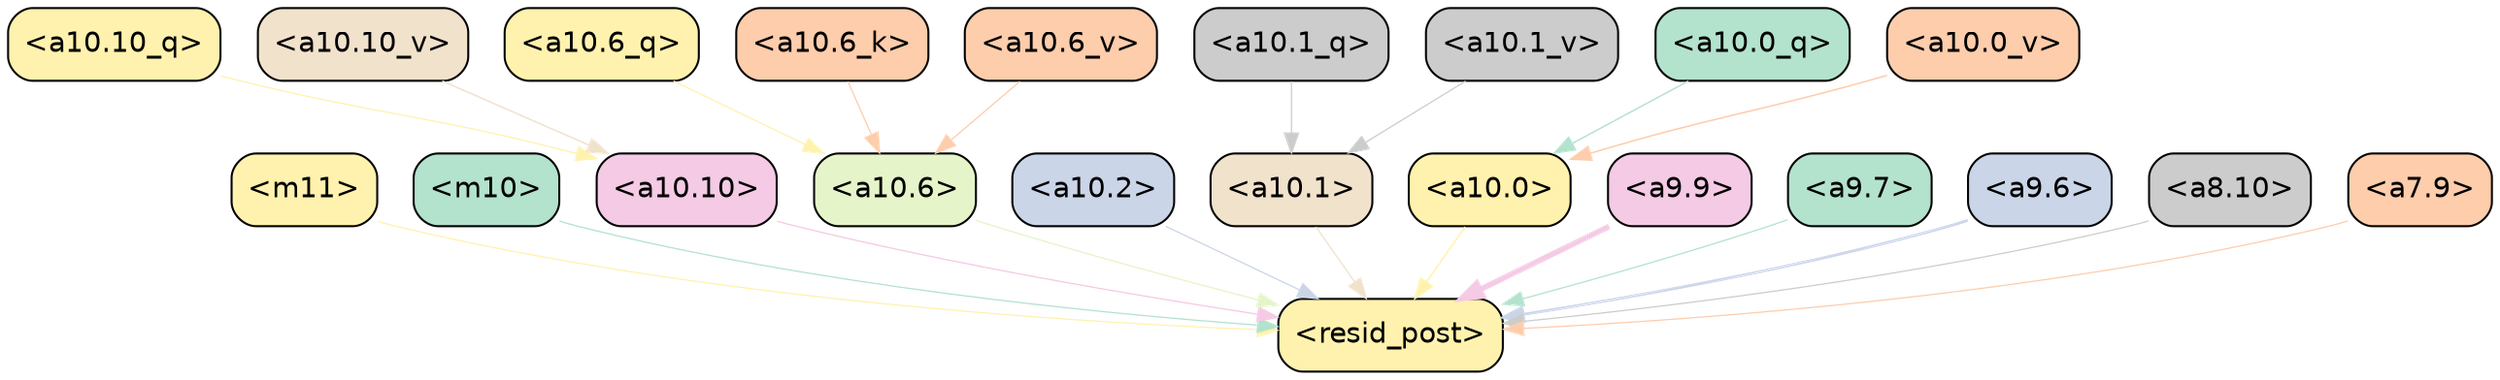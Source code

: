 strict digraph "" {
	graph [bgcolor=transparent,
		layout=dot,
		overlap=false,
		splines=true
	];
	"<m11>"	[color=black,
		fillcolor="#fff2ae",
		fontname=Helvetica,
		shape=box,
		style="filled, rounded"];
	"<resid_post>"	[color=black,
		fillcolor="#fff2ae",
		fontname=Helvetica,
		shape=box,
		style="filled, rounded"];
	"<m11>" -> "<resid_post>"	[color="#fff2ae",
		penwidth=0.6];
	"<m10>"	[color=black,
		fillcolor="#b3e2cd",
		fontname=Helvetica,
		shape=box,
		style="filled, rounded"];
	"<m10>" -> "<resid_post>"	[color="#b3e2cd",
		penwidth=0.6];
	"<a10.10>"	[color=black,
		fillcolor="#f4cae4",
		fontname=Helvetica,
		shape=box,
		style="filled, rounded"];
	"<a10.10>" -> "<resid_post>"	[color="#f4cae4",
		penwidth=0.6];
	"<a10.6>"	[color=black,
		fillcolor="#e6f5c9",
		fontname=Helvetica,
		shape=box,
		style="filled, rounded"];
	"<a10.6>" -> "<resid_post>"	[color="#e6f5c9",
		penwidth=0.6];
	"<a10.2>"	[color=black,
		fillcolor="#cbd5e8",
		fontname=Helvetica,
		shape=box,
		style="filled, rounded"];
	"<a10.2>" -> "<resid_post>"	[color="#cbd5e8",
		penwidth=0.6];
	"<a10.1>"	[color=black,
		fillcolor="#f1e2cc",
		fontname=Helvetica,
		shape=box,
		style="filled, rounded"];
	"<a10.1>" -> "<resid_post>"	[color="#f1e2cc",
		penwidth=0.6];
	"<a10.0>"	[color=black,
		fillcolor="#fff2ae",
		fontname=Helvetica,
		shape=box,
		style="filled, rounded"];
	"<a10.0>" -> "<resid_post>"	[color="#fff2ae",
		penwidth=0.7362499237060547];
	"<a9.9>"	[color=black,
		fillcolor="#f4cae4",
		fontname=Helvetica,
		shape=box,
		style="filled, rounded"];
	"<a9.9>" -> "<resid_post>"	[color="#f4cae4",
		penwidth=2.76039457321167];
	"<a9.7>"	[color=black,
		fillcolor="#b3e2cd",
		fontname=Helvetica,
		shape=box,
		style="filled, rounded"];
	"<a9.7>" -> "<resid_post>"	[color="#b3e2cd",
		penwidth=0.6];
	"<a9.6>"	[color=black,
		fillcolor="#cbd5e8",
		fontname=Helvetica,
		shape=box,
		style="filled, rounded"];
	"<a9.6>" -> "<resid_post>"	[color="#cbd5e8",
		penwidth=1.3750720024108887];
	"<a8.10>"	[color=black,
		fillcolor="#cccccc",
		fontname=Helvetica,
		shape=box,
		style="filled, rounded"];
	"<a8.10>" -> "<resid_post>"	[color="#cccccc",
		penwidth=0.6];
	"<a7.9>"	[color=black,
		fillcolor="#fdcdac",
		fontname=Helvetica,
		shape=box,
		style="filled, rounded"];
	"<a7.9>" -> "<resid_post>"	[color="#fdcdac",
		penwidth=0.6];
	"<a10.10_q>"	[color=black,
		fillcolor="#fff2ae",
		fontname=Helvetica,
		shape=box,
		style="filled, rounded"];
	"<a10.10_q>" -> "<a10.10>"	[color="#fff2ae",
		penwidth=0.6];
	"<a10.6_q>"	[color=black,
		fillcolor="#fff2ae",
		fontname=Helvetica,
		shape=box,
		style="filled, rounded"];
	"<a10.6_q>" -> "<a10.6>"	[color="#fff2ae",
		penwidth=0.6];
	"<a10.1_q>"	[color=black,
		fillcolor="#cccccc",
		fontname=Helvetica,
		shape=box,
		style="filled, rounded"];
	"<a10.1_q>" -> "<a10.1>"	[color="#cccccc",
		penwidth=0.6];
	"<a10.0_q>"	[color=black,
		fillcolor="#b3e2cd",
		fontname=Helvetica,
		shape=box,
		style="filled, rounded"];
	"<a10.0_q>" -> "<a10.0>"	[color="#b3e2cd",
		penwidth=0.6948137283325195];
	"<a10.6_k>"	[color=black,
		fillcolor="#fdcdac",
		fontname=Helvetica,
		shape=box,
		style="filled, rounded"];
	"<a10.6_k>" -> "<a10.6>"	[color="#fdcdac",
		penwidth=0.6];
	"<a10.10_v>"	[color=black,
		fillcolor="#f1e2cc",
		fontname=Helvetica,
		shape=box,
		style="filled, rounded"];
	"<a10.10_v>" -> "<a10.10>"	[color="#f1e2cc",
		penwidth=0.719883918762207];
	"<a10.6_v>"	[color=black,
		fillcolor="#fdcdac",
		fontname=Helvetica,
		shape=box,
		style="filled, rounded"];
	"<a10.6_v>" -> "<a10.6>"	[color="#fdcdac",
		penwidth=0.6];
	"<a10.1_v>"	[color=black,
		fillcolor="#cccccc",
		fontname=Helvetica,
		shape=box,
		style="filled, rounded"];
	"<a10.1_v>" -> "<a10.1>"	[color="#cccccc",
		penwidth=0.6];
	"<a10.0_v>"	[color=black,
		fillcolor="#fdcdac",
		fontname=Helvetica,
		shape=box,
		style="filled, rounded"];
	"<a10.0_v>" -> "<a10.0>"	[color="#fdcdac",
		penwidth=0.732755184173584];
}
